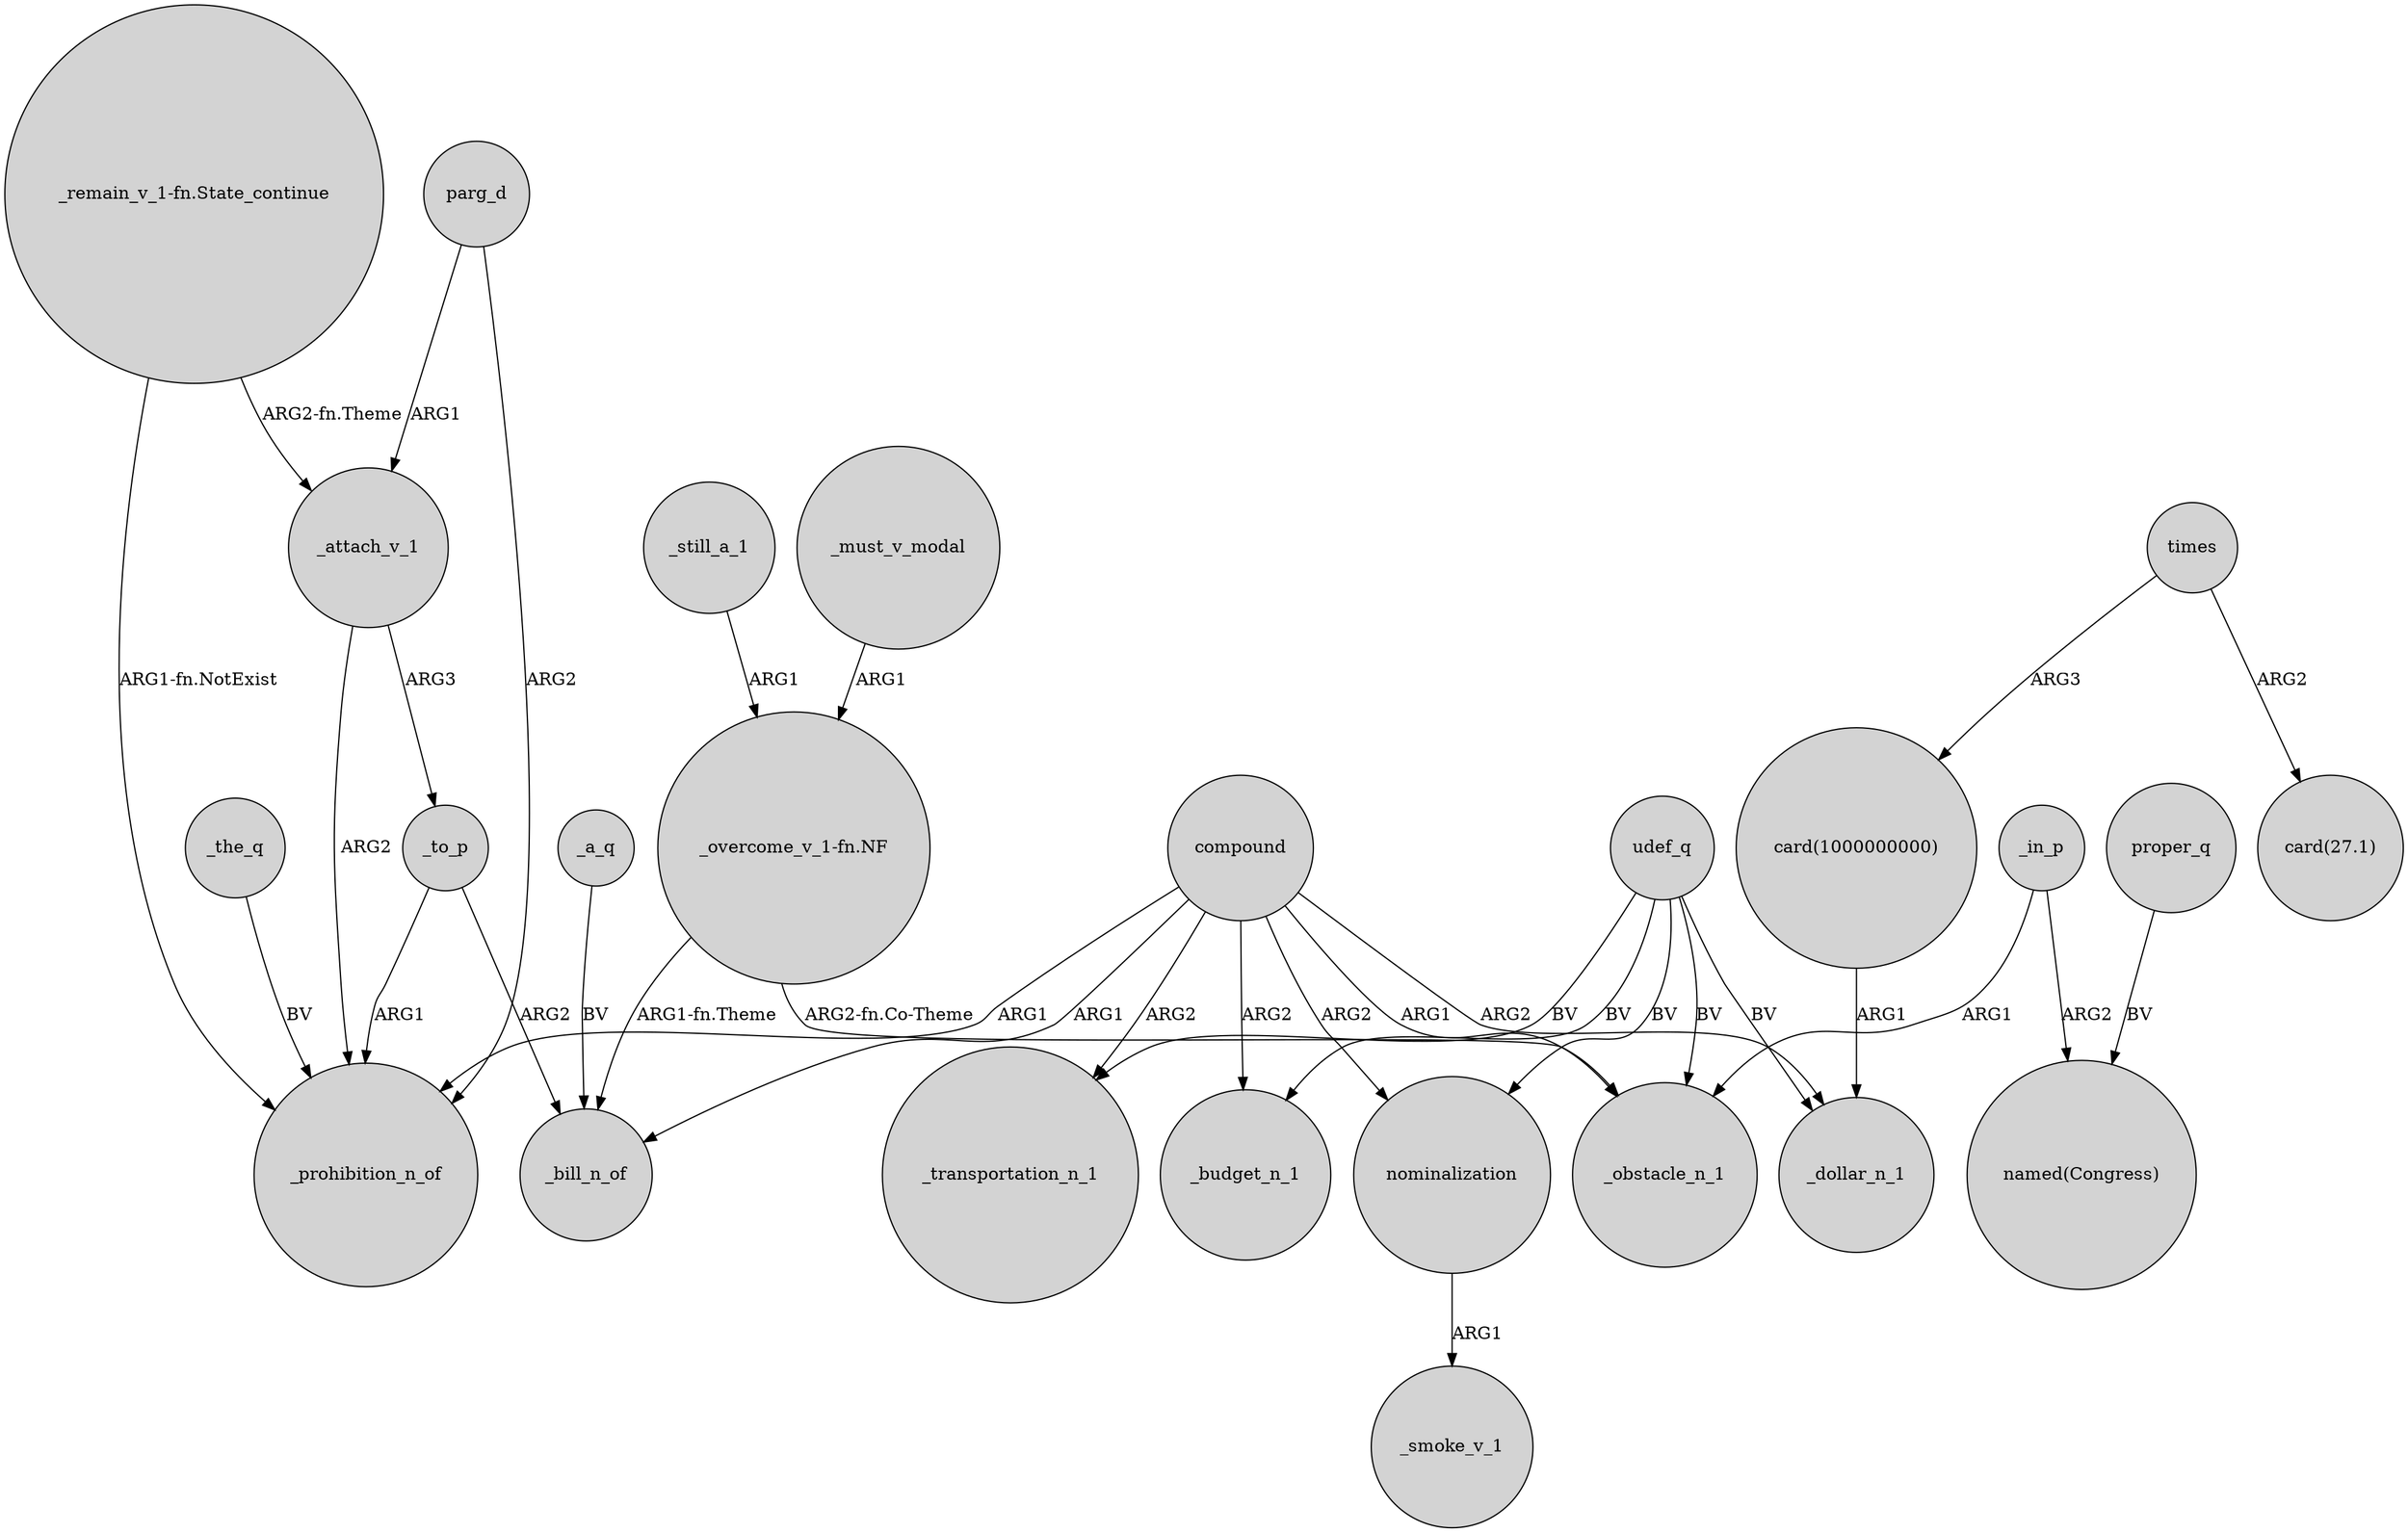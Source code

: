 digraph {
	node [shape=circle style=filled]
	"_overcome_v_1-fn.NF" -> _bill_n_of [label="ARG1-fn.Theme"]
	_attach_v_1 -> _to_p [label=ARG3]
	"_remain_v_1-fn.State_continue" -> _attach_v_1 [label="ARG2-fn.Theme"]
	udef_q -> _transportation_n_1 [label=BV]
	parg_d -> _attach_v_1 [label=ARG1]
	compound -> _bill_n_of [label=ARG1]
	udef_q -> _obstacle_n_1 [label=BV]
	_to_p -> _prohibition_n_of [label=ARG1]
	_a_q -> _bill_n_of [label=BV]
	_still_a_1 -> "_overcome_v_1-fn.NF" [label=ARG1]
	compound -> _transportation_n_1 [label=ARG2]
	times -> "card(27.1)" [label=ARG2]
	compound -> nominalization [label=ARG2]
	nominalization -> _smoke_v_1 [label=ARG1]
	_to_p -> _bill_n_of [label=ARG2]
	compound -> _budget_n_1 [label=ARG2]
	proper_q -> "named(Congress)" [label=BV]
	times -> "card(1000000000)" [label=ARG3]
	_attach_v_1 -> _prohibition_n_of [label=ARG2]
	"_overcome_v_1-fn.NF" -> _obstacle_n_1 [label="ARG2-fn.Co-Theme"]
	udef_q -> _budget_n_1 [label=BV]
	udef_q -> nominalization [label=BV]
	compound -> _prohibition_n_of [label=ARG1]
	_must_v_modal -> "_overcome_v_1-fn.NF" [label=ARG1]
	"card(1000000000)" -> _dollar_n_1 [label=ARG1]
	_in_p -> _obstacle_n_1 [label=ARG1]
	compound -> _dollar_n_1 [label=ARG2]
	_the_q -> _prohibition_n_of [label=BV]
	"_remain_v_1-fn.State_continue" -> _prohibition_n_of [label="ARG1-fn.NotExist"]
	_in_p -> "named(Congress)" [label=ARG2]
	parg_d -> _prohibition_n_of [label=ARG2]
	udef_q -> _dollar_n_1 [label=BV]
	compound -> _obstacle_n_1 [label=ARG1]
}
